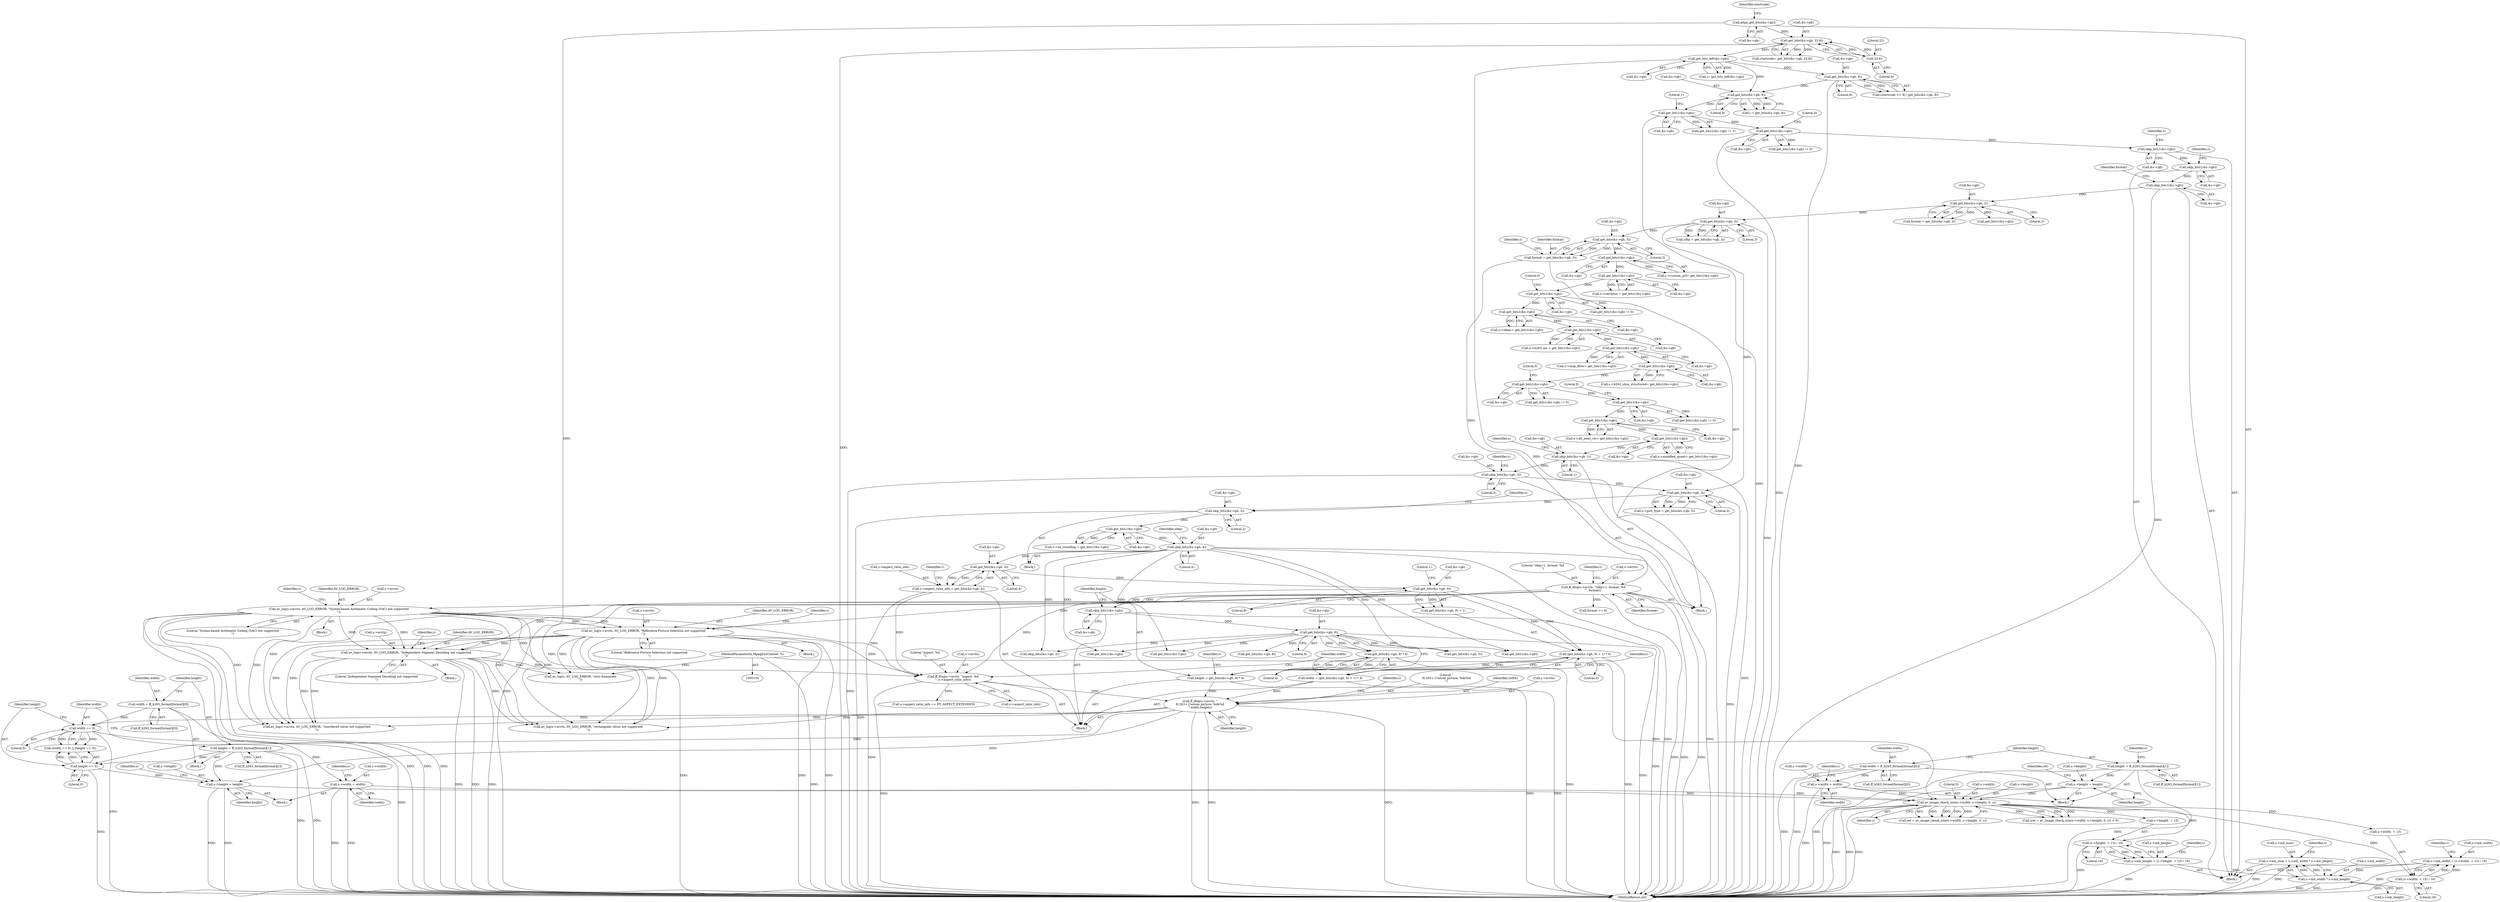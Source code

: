 digraph "0_libav_0a49a62f998747cfa564d98d36a459fe70d3299b@integer" {
"1001070" [label="(Call,s->mb_num = s->mb_width * s->mb_height)"];
"1001074" [label="(Call,s->mb_width * s->mb_height)"];
"1001048" [label="(Call,s->mb_width = (s->width  + 15) / 16)"];
"1001052" [label="(Call,(s->width  + 15) / 16)"];
"1001036" [label="(Call,av_image_check_size(s->width, s->height, 0, s))"];
"1000413" [label="(Call,s->width = width)"];
"1000313" [label="(Call,width = ff_h263_format[format][0])"];
"1000845" [label="(Call,s->width = width)"];
"1000836" [label="(Call,width == 0)"];
"1000762" [label="(Call,ff_dlog(s->avctx, \"\nH.263+ Custom picture: %dx%d\n\",width,height))"];
"1000727" [label="(Call,ff_dlog(s->avctx, \"aspect: %d\n\", s->aspect_ratio_info))"];
"1000454" [label="(Call,ff_dlog(s->avctx, \"ufep=1, format: %d\n\", format))"];
"1000446" [label="(Call,format = get_bits(&s->gb, 3))"];
"1000448" [label="(Call,get_bits(&s->gb, 3))"];
"1000435" [label="(Call,get_bits(&s->gb, 3))"];
"1000293" [label="(Call,get_bits(&s->gb, 3))"];
"1000286" [label="(Call,skip_bits1(&s->gb))"];
"1000281" [label="(Call,skip_bits1(&s->gb))"];
"1000276" [label="(Call,skip_bits1(&s->gb))"];
"1000260" [label="(Call,get_bits1(&s->gb))"];
"1000242" [label="(Call,get_bits1(&s->gb))"];
"1000208" [label="(Call,get_bits(&s->gb, 8))"];
"1000180" [label="(Call,get_bits(&s->gb, 8))"];
"1000161" [label="(Call,get_bits_left(&s->gb))"];
"1000150" [label="(Call,get_bits(&s->gb, 22-8))"];
"1000143" [label="(Call,align_get_bits(&s->gb))"];
"1000155" [label="(Call,22-8)"];
"1000568" [label="(Call,av_log(s->avctx, AV_LOG_ERROR, \"Independent Segment Decoding not supported\n\"))"];
"1000553" [label="(Call,av_log(s->avctx, AV_LOG_ERROR, \"Reference Picture Selection not supported\n\"))"];
"1000487" [label="(Call,av_log(s->avctx, AV_LOG_ERROR, \"Syntax-based Arithmetic Coding (SAC) not supported\n\"))"];
"1000717" [label="(Call,s->aspect_ratio_info = get_bits(&s->gb, 4))"];
"1000721" [label="(Call,get_bits(&s->gb, 4))"];
"1000703" [label="(Call,skip_bits(&s->gb, 4))"];
"1000698" [label="(Call,get_bits1(&s->gb))"];
"1000688" [label="(Call,skip_bits(&s->gb, 2))"];
"1000633" [label="(Call,get_bits(&s->gb, 3))"];
"1000607" [label="(Call,skip_bits(&s->gb, 3))"];
"1000601" [label="(Call,skip_bits(&s->gb, 1))"];
"1000587" [label="(Call,get_bits1(&s->gb))"];
"1000578" [label="(Call,get_bits1(&s->gb))"];
"1000561" [label="(Call,get_bits1(&s->gb))"];
"1000546" [label="(Call,get_bits1(&s->gb))"];
"1000539" [label="(Call,get_bits1(&s->gb))"];
"1000515" [label="(Call,get_bits1(&s->gb))"];
"1000506" [label="(Call,get_bits1(&s->gb))"];
"1000497" [label="(Call,get_bits1(&s->gb))"];
"1000480" [label="(Call,get_bits1(&s->gb))"];
"1000473" [label="(Call,get_bits1(&s->gb))"];
"1000464" [label="(Call,get_bits1(&s->gb))"];
"1000735" [label="(Call,width = (get_bits(&s->gb, 9) + 1) * 4)"];
"1000737" [label="(Call,(get_bits(&s->gb, 9) + 1) * 4)"];
"1000739" [label="(Call,get_bits(&s->gb, 9))"];
"1000752" [label="(Call,height = get_bits(&s->gb, 9) * 4)"];
"1000754" [label="(Call,get_bits(&s->gb, 9) * 4)"];
"1000755" [label="(Call,get_bits(&s->gb, 9))"];
"1000747" [label="(Call,skip_bits1(&s->gb))"];
"1000819" [label="(Call,width = ff_h263_format[format][0])"];
"1000850" [label="(Call,s->height = height)"];
"1000826" [label="(Call,height = ff_h263_format[format][1])"];
"1000839" [label="(Call,height == 0)"];
"1000418" [label="(Call,s->height = height)"];
"1000320" [label="(Call,height = ff_h263_format[format][1])"];
"1000135" [label="(MethodParameterIn,MpegEncContext *s)"];
"1001059" [label="(Call,s->mb_height = (s->height  + 15) / 16)"];
"1001063" [label="(Call,(s->height  + 15) / 16)"];
"1000481" [label="(Call,&s->gb)"];
"1000755" [label="(Call,get_bits(&s->gb, 9))"];
"1000754" [label="(Call,get_bits(&s->gb, 9) * 4)"];
"1000710" [label="(Identifier,ufep)"];
"1000721" [label="(Call,get_bits(&s->gb, 4))"];
"1000143" [label="(Call,align_get_bits(&s->gb))"];
"1000420" [label="(Identifier,s)"];
"1000261" [label="(Call,&s->gb)"];
"1000458" [label="(Literal,\"ufep=1, format: %d\n\")"];
"1000433" [label="(Call,ufep = get_bits(&s->gb, 3))"];
"1000747" [label="(Call,skip_bits1(&s->gb))"];
"1000735" [label="(Call,width = (get_bits(&s->gb, 9) + 1) * 4)"];
"1000448" [label="(Call,get_bits(&s->gb, 3))"];
"1001078" [label="(Call,s->mb_height)"];
"1001052" [label="(Call,(s->width  + 15) / 16)"];
"1000492" [label="(Literal,\"Syntax-based Arithmetic Coding (SAC) not supported\n\")"];
"1000711" [label="(Block,)"];
"1000960" [label="(Call,skip_bits(&s->gb, 2))"];
"1000498" [label="(Call,&s->gb)"];
"1000281" [label="(Call,skip_bits1(&s->gb))"];
"1001059" [label="(Call,s->mb_height = (s->height  + 15) / 16)"];
"1000572" [label="(Identifier,AV_LOG_ERROR)"];
"1000976" [label="(Call,get_bits1(&s->gb))"];
"1000315" [label="(Call,ff_h263_format[format][0])"];
"1000756" [label="(Call,&s->gb)"];
"1001070" [label="(Call,s->mb_num = s->mb_width * s->mb_height)"];
"1000578" [label="(Call,get_bits1(&s->gb))"];
"1000495" [label="(Identifier,s)"];
"1000445" [label="(Block,)"];
"1000417" [label="(Identifier,width)"];
"1000135" [label="(MethodParameterIn,MpegEncContext *s)"];
"1000606" [label="(Literal,1)"];
"1000480" [label="(Call,get_bits1(&s->gb))"];
"1000827" [label="(Identifier,height)"];
"1000836" [label="(Call,width == 0)"];
"1000784" [label="(Call,get_bits(&s->gb, 8))"];
"1000515" [label="(Call,get_bits1(&s->gb))"];
"1000839" [label="(Call,height == 0)"];
"1000713" [label="(Call,format == 6)"];
"1000265" [label="(Literal,0)"];
"1000558" [label="(Literal,\"Reference Picture Selection not supported\n\")"];
"1000689" [label="(Call,&s->gb)"];
"1000155" [label="(Call,22-8)"];
"1000845" [label="(Call,s->width = width)"];
"1000449" [label="(Call,&s->gb)"];
"1000588" [label="(Call,&s->gb)"];
"1000176" [label="(Call,(startcode << 8) | get_bits(&s->gb, 8))"];
"1000314" [label="(Identifier,width)"];
"1000608" [label="(Call,&s->gb)"];
"1000738" [label="(Call,get_bits(&s->gb, 9) + 1)"];
"1001058" [label="(Literal,16)"];
"1000746" [label="(Literal,4)"];
"1000322" [label="(Call,ff_h263_format[format][1])"];
"1000506" [label="(Call,get_bits1(&s->gb))"];
"1000243" [label="(Call,&s->gb)"];
"1000587" [label="(Call,get_bits1(&s->gb))"];
"1000638" [label="(Literal,3)"];
"1000292" [label="(Identifier,format)"];
"1000567" [label="(Block,)"];
"1001075" [label="(Call,s->mb_width)"];
"1000241" [label="(Call,get_bits1(&s->gb) != 1)"];
"1000507" [label="(Call,&s->gb)"];
"1000473" [label="(Call,get_bits1(&s->gb))"];
"1000456" [label="(Identifier,s)"];
"1000694" [label="(Call,s->no_rounding = get_bits1(&s->gb))"];
"1000460" [label="(Call,s->custom_pcf= get_bits1(&s->gb))"];
"1000750" [label="(Identifier,s)"];
"1000516" [label="(Call,&s->gb)"];
"1000772" [label="(Identifier,s)"];
"1000487" [label="(Call,av_log(s->avctx, AV_LOG_ERROR, \"Syntax-based Arithmetic Coding (SAC) not supported\n\"))"];
"1000553" [label="(Call,av_log(s->avctx, AV_LOG_ERROR, \"Reference Picture Selection not supported\n\"))"];
"1000826" [label="(Call,height = ff_h263_format[format][1])"];
"1000850" [label="(Call,s->height = height)"];
"1000307" [label="(Block,)"];
"1000770" [label="(Call,s->aspect_ratio_info == FF_ASPECT_EXTENDED)"];
"1000994" [label="(Call,get_bits1(&s->gb))"];
"1001035" [label="(Identifier,ret)"];
"1000462" [label="(Identifier,s)"];
"1000579" [label="(Call,&s->gb)"];
"1000453" [label="(Literal,3)"];
"1000722" [label="(Call,&s->gb)"];
"1000511" [label="(Call,s->loop_filter= get_bits1(&s->gb))"];
"1000493" [label="(Call,s->obmc= get_bits1(&s->gb))"];
"1000852" [label="(Identifier,s)"];
"1000419" [label="(Call,s->height)"];
"1000761" [label="(Literal,4)"];
"1001043" [label="(Literal,0)"];
"1000698" [label="(Call,get_bits1(&s->gb))"];
"1000634" [label="(Call,&s->gb)"];
"1000547" [label="(Call,&s->gb)"];
"1000545" [label="(Call,get_bits1(&s->gb) != 0)"];
"1000753" [label="(Identifier,height)"];
"1000766" [label="(Literal,\"\nH.263+ Custom picture: %dx%d\n\")"];
"1001084" [label="(Identifier,s)"];
"1000569" [label="(Call,s->avctx)"];
"1001026" [label="(Call,get_bits(&s->gb, 5))"];
"1000561" [label="(Call,get_bits1(&s->gb))"];
"1000156" [label="(Literal,22)"];
"1000564" [label="(Identifier,s)"];
"1000180" [label="(Call,get_bits(&s->gb, 8))"];
"1000573" [label="(Literal,\"Independent Segment Decoding not supported\n\")"];
"1000760" [label="(Literal,9)"];
"1000144" [label="(Call,&s->gb)"];
"1000260" [label="(Call,get_bits1(&s->gb))"];
"1000737" [label="(Call,(get_bits(&s->gb, 9) + 1) * 4)"];
"1001037" [label="(Call,s->width)"];
"1000455" [label="(Call,s->avctx)"];
"1000435" [label="(Call,get_bits(&s->gb, 3))"];
"1000699" [label="(Call,&s->gb)"];
"1000562" [label="(Call,&s->gb)"];
"1000289" [label="(Identifier,s)"];
"1000736" [label="(Identifier,width)"];
"1000159" [label="(Call,i= get_bits_left(&s->gb))"];
"1000849" [label="(Identifier,width)"];
"1000162" [label="(Call,&s->gb)"];
"1000485" [label="(Literal,0)"];
"1000837" [label="(Identifier,width)"];
"1001071" [label="(Call,s->mb_num)"];
"1001063" [label="(Call,(s->height  + 15) / 16)"];
"1001016" [label="(Call,av_log(s->avctx, AV_LOG_ERROR, \"unordered slices not supported\n\"))"];
"1000422" [label="(Identifier,height)"];
"1000242" [label="(Call,get_bits1(&s->gb))"];
"1000708" [label="(Literal,4)"];
"1001049" [label="(Call,s->mb_width)"];
"1000446" [label="(Call,format = get_bits(&s->gb, 3))"];
"1000818" [label="(Block,)"];
"1001048" [label="(Call,s->mb_width = (s->width  + 15) / 16)"];
"1000554" [label="(Call,s->avctx)"];
"1000151" [label="(Call,&s->gb)"];
"1000631" [label="(Identifier,s)"];
"1000716" [label="(Block,)"];
"1001044" [label="(Identifier,s)"];
"1000633" [label="(Call,get_bits(&s->gb, 3))"];
"1000629" [label="(Call,s->pict_type = get_bits(&s->gb, 3))"];
"1000551" [label="(Literal,0)"];
"1000320" [label="(Call,height = ff_h263_format[format][1])"];
"1000726" [label="(Literal,4)"];
"1000601" [label="(Call,skip_bits(&s->gb, 1))"];
"1001060" [label="(Call,s->mb_height)"];
"1000838" [label="(Literal,0)"];
"1000277" [label="(Call,&s->gb)"];
"1000835" [label="(Call,(width == 0) || (height == 0))"];
"1000157" [label="(Literal,8)"];
"1000426" [label="(Block,)"];
"1000819" [label="(Call,width = ff_h263_format[format][0])"];
"1000602" [label="(Call,&s->gb)"];
"1000568" [label="(Call,av_log(s->avctx, AV_LOG_ERROR, \"Independent Segment Decoding not supported\n\"))"];
"1000150" [label="(Call,get_bits(&s->gb, 22-8))"];
"1000276" [label="(Call,skip_bits1(&s->gb))"];
"1000583" [label="(Call,s->modified_quant= get_bits1(&s->gb))"];
"1000313" [label="(Call,width = ff_h263_format[format][0])"];
"1000486" [label="(Block,)"];
"1000502" [label="(Call,s->h263_aic = get_bits1(&s->gb))"];
"1000767" [label="(Identifier,width)"];
"1000209" [label="(Call,&s->gb)"];
"1000846" [label="(Call,s->width)"];
"1001072" [label="(Identifier,s)"];
"1000731" [label="(Literal,\"aspect: %d\n\")"];
"1000540" [label="(Call,&s->gb)"];
"1000497" [label="(Call,get_bits1(&s->gb))"];
"1000206" [label="(Call,i = get_bits(&s->gb, 8))"];
"1000752" [label="(Call,height = get_bits(&s->gb, 9) * 4)"];
"1000693" [label="(Literal,2)"];
"1000293" [label="(Call,get_bits(&s->gb, 3))"];
"1000607" [label="(Call,skip_bits(&s->gb, 3))"];
"1000718" [label="(Call,s->aspect_ratio_info)"];
"1000454" [label="(Call,ff_dlog(s->avctx, \"ufep=1, format: %d\n\", format))"];
"1000247" [label="(Literal,1)"];
"1000440" [label="(Literal,3)"];
"1000148" [label="(Call,startcode= get_bits(&s->gb, 22-8))"];
"1001001" [label="(Call,av_log(s->avctx, AV_LOG_ERROR, \"rectangular slices not supported\n\"))"];
"1000294" [label="(Call,&s->gb)"];
"1001064" [label="(Call,s->height  + 15)"];
"1001069" [label="(Literal,16)"];
"1000740" [label="(Call,&s->gb)"];
"1000566" [label="(Literal,0)"];
"1000321" [label="(Identifier,height)"];
"1000459" [label="(Identifier,format)"];
"1000333" [label="(Call,get_bits1(&s->gb))"];
"1000745" [label="(Literal,1)"];
"1000535" [label="(Call,s->h263_slice_structured= get_bits1(&s->gb))"];
"1000447" [label="(Identifier,format)"];
"1000727" [label="(Call,ff_dlog(s->avctx, \"aspect: %d\n\", s->aspect_ratio_info))"];
"1000286" [label="(Call,skip_bits1(&s->gb))"];
"1000744" [label="(Literal,9)"];
"1000841" [label="(Literal,0)"];
"1001040" [label="(Call,s->height)"];
"1000557" [label="(Identifier,AV_LOG_ERROR)"];
"1001036" [label="(Call,av_image_check_size(s->width, s->height, 0, s))"];
"1000418" [label="(Call,s->height = height)"];
"1000284" [label="(Identifier,s)"];
"1000539" [label="(Call,get_bits1(&s->gb))"];
"1000820" [label="(Identifier,width)"];
"1000161" [label="(Call,get_bits_left(&s->gb))"];
"1000732" [label="(Call,s->aspect_ratio_info)"];
"1000298" [label="(Literal,3)"];
"1000136" [label="(Block,)"];
"1000413" [label="(Call,s->width = width)"];
"1000739" [label="(Call,get_bits(&s->gb, 9))"];
"1000610" [label="(Identifier,s)"];
"1000491" [label="(Identifier,AV_LOG_ERROR)"];
"1000696" [label="(Identifier,s)"];
"1001034" [label="(Call,ret = av_image_check_size(s->width, s->height, 0, s))"];
"1000291" [label="(Call,format = get_bits(&s->gb, 3))"];
"1000728" [label="(Call,s->avctx)"];
"1000729" [label="(Identifier,s)"];
"1001053" [label="(Call,s->width  + 15)"];
"1000560" [label="(Call,get_bits1(&s->gb) != 0)"];
"1000474" [label="(Call,&s->gb)"];
"1000612" [label="(Literal,3)"];
"1000208" [label="(Call,get_bits(&s->gb, 8))"];
"1000703" [label="(Call,skip_bits(&s->gb, 4))"];
"1000552" [label="(Block,)"];
"1001074" [label="(Call,s->mb_width * s->mb_height)"];
"1000704" [label="(Call,&s->gb)"];
"1000574" [label="(Call,s->alt_inter_vlc= get_bits1(&s->gb))"];
"1000762" [label="(Call,ff_dlog(s->avctx, \"\nH.263+ Custom picture: %dx%d\n\",width,height))"];
"1000763" [label="(Call,s->avctx)"];
"1000828" [label="(Call,ff_h263_format[format][1])"];
"1001061" [label="(Identifier,s)"];
"1001033" [label="(Call,(ret = av_image_check_size(s->width, s->height, 0, s)) < 0)"];
"1000414" [label="(Call,s->width)"];
"1000880" [label="(Call,get_bits1(&s->gb))"];
"1000465" [label="(Call,&s->gb)"];
"1000857" [label="(Identifier,s)"];
"1000287" [label="(Call,&s->gb)"];
"1000748" [label="(Call,&s->gb)"];
"1000213" [label="(Literal,8)"];
"1000181" [label="(Call,&s->gb)"];
"1000329" [label="(Identifier,s)"];
"1000282" [label="(Call,&s->gb)"];
"1000851" [label="(Call,s->height)"];
"1000768" [label="(Identifier,height)"];
"1000185" [label="(Literal,8)"];
"1000910" [label="(Call,av_log(s, AV_LOG_ERROR, \"zero framerate\n\"))"];
"1000854" [label="(Identifier,height)"];
"1000546" [label="(Call,get_bits1(&s->gb))"];
"1000149" [label="(Identifier,startcode)"];
"1001103" [label="(MethodReturn,int)"];
"1000576" [label="(Identifier,s)"];
"1000479" [label="(Call,get_bits1(&s->gb) != 0)"];
"1000259" [label="(Call,get_bits1(&s->gb) != 0)"];
"1000688" [label="(Call,skip_bits(&s->gb, 2))"];
"1000469" [label="(Call,s->umvplus = get_bits1(&s->gb))"];
"1000821" [label="(Call,ff_h263_format[format][0])"];
"1000464" [label="(Call,get_bits1(&s->gb))"];
"1000488" [label="(Call,s->avctx)"];
"1000436" [label="(Call,&s->gb)"];
"1000840" [label="(Identifier,height)"];
"1000717" [label="(Call,s->aspect_ratio_info = get_bits(&s->gb, 4))"];
"1000764" [label="(Identifier,s)"];
"1001070" -> "1000136"  [label="AST: "];
"1001070" -> "1001074"  [label="CFG: "];
"1001071" -> "1001070"  [label="AST: "];
"1001074" -> "1001070"  [label="AST: "];
"1001084" -> "1001070"  [label="CFG: "];
"1001070" -> "1001103"  [label="DDG: "];
"1001070" -> "1001103"  [label="DDG: "];
"1001074" -> "1001070"  [label="DDG: "];
"1001074" -> "1001070"  [label="DDG: "];
"1001074" -> "1001078"  [label="CFG: "];
"1001075" -> "1001074"  [label="AST: "];
"1001078" -> "1001074"  [label="AST: "];
"1001074" -> "1001103"  [label="DDG: "];
"1001074" -> "1001103"  [label="DDG: "];
"1001048" -> "1001074"  [label="DDG: "];
"1001059" -> "1001074"  [label="DDG: "];
"1001048" -> "1000136"  [label="AST: "];
"1001048" -> "1001052"  [label="CFG: "];
"1001049" -> "1001048"  [label="AST: "];
"1001052" -> "1001048"  [label="AST: "];
"1001061" -> "1001048"  [label="CFG: "];
"1001048" -> "1001103"  [label="DDG: "];
"1001052" -> "1001048"  [label="DDG: "];
"1001052" -> "1001048"  [label="DDG: "];
"1001052" -> "1001058"  [label="CFG: "];
"1001053" -> "1001052"  [label="AST: "];
"1001058" -> "1001052"  [label="AST: "];
"1001052" -> "1001103"  [label="DDG: "];
"1001036" -> "1001052"  [label="DDG: "];
"1001036" -> "1001034"  [label="AST: "];
"1001036" -> "1001044"  [label="CFG: "];
"1001037" -> "1001036"  [label="AST: "];
"1001040" -> "1001036"  [label="AST: "];
"1001043" -> "1001036"  [label="AST: "];
"1001044" -> "1001036"  [label="AST: "];
"1001034" -> "1001036"  [label="CFG: "];
"1001036" -> "1001103"  [label="DDG: "];
"1001036" -> "1001103"  [label="DDG: "];
"1001036" -> "1001103"  [label="DDG: "];
"1001036" -> "1001033"  [label="DDG: "];
"1001036" -> "1001033"  [label="DDG: "];
"1001036" -> "1001033"  [label="DDG: "];
"1001036" -> "1001033"  [label="DDG: "];
"1001036" -> "1001034"  [label="DDG: "];
"1001036" -> "1001034"  [label="DDG: "];
"1001036" -> "1001034"  [label="DDG: "];
"1001036" -> "1001034"  [label="DDG: "];
"1000413" -> "1001036"  [label="DDG: "];
"1000845" -> "1001036"  [label="DDG: "];
"1000850" -> "1001036"  [label="DDG: "];
"1000418" -> "1001036"  [label="DDG: "];
"1000135" -> "1001036"  [label="DDG: "];
"1001036" -> "1001053"  [label="DDG: "];
"1001036" -> "1001063"  [label="DDG: "];
"1001036" -> "1001064"  [label="DDG: "];
"1000413" -> "1000307"  [label="AST: "];
"1000413" -> "1000417"  [label="CFG: "];
"1000414" -> "1000413"  [label="AST: "];
"1000417" -> "1000413"  [label="AST: "];
"1000420" -> "1000413"  [label="CFG: "];
"1000413" -> "1001103"  [label="DDG: "];
"1000313" -> "1000413"  [label="DDG: "];
"1000313" -> "1000307"  [label="AST: "];
"1000313" -> "1000315"  [label="CFG: "];
"1000314" -> "1000313"  [label="AST: "];
"1000315" -> "1000313"  [label="AST: "];
"1000321" -> "1000313"  [label="CFG: "];
"1000313" -> "1001103"  [label="DDG: "];
"1000313" -> "1001103"  [label="DDG: "];
"1000845" -> "1000711"  [label="AST: "];
"1000845" -> "1000849"  [label="CFG: "];
"1000846" -> "1000845"  [label="AST: "];
"1000849" -> "1000845"  [label="AST: "];
"1000852" -> "1000845"  [label="CFG: "];
"1000845" -> "1001103"  [label="DDG: "];
"1000845" -> "1001103"  [label="DDG: "];
"1000836" -> "1000845"  [label="DDG: "];
"1000836" -> "1000835"  [label="AST: "];
"1000836" -> "1000838"  [label="CFG: "];
"1000837" -> "1000836"  [label="AST: "];
"1000838" -> "1000836"  [label="AST: "];
"1000840" -> "1000836"  [label="CFG: "];
"1000835" -> "1000836"  [label="CFG: "];
"1000836" -> "1001103"  [label="DDG: "];
"1000836" -> "1000835"  [label="DDG: "];
"1000836" -> "1000835"  [label="DDG: "];
"1000762" -> "1000836"  [label="DDG: "];
"1000819" -> "1000836"  [label="DDG: "];
"1000762" -> "1000716"  [label="AST: "];
"1000762" -> "1000768"  [label="CFG: "];
"1000763" -> "1000762"  [label="AST: "];
"1000766" -> "1000762"  [label="AST: "];
"1000767" -> "1000762"  [label="AST: "];
"1000768" -> "1000762"  [label="AST: "];
"1000772" -> "1000762"  [label="CFG: "];
"1000762" -> "1001103"  [label="DDG: "];
"1000762" -> "1001103"  [label="DDG: "];
"1000762" -> "1001103"  [label="DDG: "];
"1000727" -> "1000762"  [label="DDG: "];
"1000735" -> "1000762"  [label="DDG: "];
"1000752" -> "1000762"  [label="DDG: "];
"1000762" -> "1000839"  [label="DDG: "];
"1000762" -> "1000850"  [label="DDG: "];
"1000762" -> "1001001"  [label="DDG: "];
"1000762" -> "1001016"  [label="DDG: "];
"1000727" -> "1000716"  [label="AST: "];
"1000727" -> "1000732"  [label="CFG: "];
"1000728" -> "1000727"  [label="AST: "];
"1000731" -> "1000727"  [label="AST: "];
"1000732" -> "1000727"  [label="AST: "];
"1000736" -> "1000727"  [label="CFG: "];
"1000727" -> "1001103"  [label="DDG: "];
"1000454" -> "1000727"  [label="DDG: "];
"1000568" -> "1000727"  [label="DDG: "];
"1000553" -> "1000727"  [label="DDG: "];
"1000487" -> "1000727"  [label="DDG: "];
"1000717" -> "1000727"  [label="DDG: "];
"1000727" -> "1000770"  [label="DDG: "];
"1000454" -> "1000445"  [label="AST: "];
"1000454" -> "1000459"  [label="CFG: "];
"1000455" -> "1000454"  [label="AST: "];
"1000458" -> "1000454"  [label="AST: "];
"1000459" -> "1000454"  [label="AST: "];
"1000462" -> "1000454"  [label="CFG: "];
"1000454" -> "1001103"  [label="DDG: "];
"1000454" -> "1001103"  [label="DDG: "];
"1000454" -> "1001103"  [label="DDG: "];
"1000446" -> "1000454"  [label="DDG: "];
"1000454" -> "1000487"  [label="DDG: "];
"1000454" -> "1000553"  [label="DDG: "];
"1000454" -> "1000568"  [label="DDG: "];
"1000454" -> "1000713"  [label="DDG: "];
"1000454" -> "1001001"  [label="DDG: "];
"1000454" -> "1001016"  [label="DDG: "];
"1000446" -> "1000445"  [label="AST: "];
"1000446" -> "1000448"  [label="CFG: "];
"1000447" -> "1000446"  [label="AST: "];
"1000448" -> "1000446"  [label="AST: "];
"1000456" -> "1000446"  [label="CFG: "];
"1000448" -> "1000446"  [label="DDG: "];
"1000448" -> "1000446"  [label="DDG: "];
"1000448" -> "1000453"  [label="CFG: "];
"1000449" -> "1000448"  [label="AST: "];
"1000453" -> "1000448"  [label="AST: "];
"1000435" -> "1000448"  [label="DDG: "];
"1000448" -> "1000464"  [label="DDG: "];
"1000435" -> "1000433"  [label="AST: "];
"1000435" -> "1000440"  [label="CFG: "];
"1000436" -> "1000435"  [label="AST: "];
"1000440" -> "1000435"  [label="AST: "];
"1000433" -> "1000435"  [label="CFG: "];
"1000435" -> "1001103"  [label="DDG: "];
"1000435" -> "1000433"  [label="DDG: "];
"1000435" -> "1000433"  [label="DDG: "];
"1000293" -> "1000435"  [label="DDG: "];
"1000435" -> "1000633"  [label="DDG: "];
"1000293" -> "1000291"  [label="AST: "];
"1000293" -> "1000298"  [label="CFG: "];
"1000294" -> "1000293"  [label="AST: "];
"1000298" -> "1000293"  [label="AST: "];
"1000291" -> "1000293"  [label="CFG: "];
"1000293" -> "1000291"  [label="DDG: "];
"1000293" -> "1000291"  [label="DDG: "];
"1000286" -> "1000293"  [label="DDG: "];
"1000293" -> "1000333"  [label="DDG: "];
"1000286" -> "1000136"  [label="AST: "];
"1000286" -> "1000287"  [label="CFG: "];
"1000287" -> "1000286"  [label="AST: "];
"1000292" -> "1000286"  [label="CFG: "];
"1000286" -> "1001103"  [label="DDG: "];
"1000281" -> "1000286"  [label="DDG: "];
"1000281" -> "1000136"  [label="AST: "];
"1000281" -> "1000282"  [label="CFG: "];
"1000282" -> "1000281"  [label="AST: "];
"1000289" -> "1000281"  [label="CFG: "];
"1000276" -> "1000281"  [label="DDG: "];
"1000276" -> "1000136"  [label="AST: "];
"1000276" -> "1000277"  [label="CFG: "];
"1000277" -> "1000276"  [label="AST: "];
"1000284" -> "1000276"  [label="CFG: "];
"1000260" -> "1000276"  [label="DDG: "];
"1000260" -> "1000259"  [label="AST: "];
"1000260" -> "1000261"  [label="CFG: "];
"1000261" -> "1000260"  [label="AST: "];
"1000265" -> "1000260"  [label="CFG: "];
"1000260" -> "1001103"  [label="DDG: "];
"1000260" -> "1000259"  [label="DDG: "];
"1000242" -> "1000260"  [label="DDG: "];
"1000242" -> "1000241"  [label="AST: "];
"1000242" -> "1000243"  [label="CFG: "];
"1000243" -> "1000242"  [label="AST: "];
"1000247" -> "1000242"  [label="CFG: "];
"1000242" -> "1001103"  [label="DDG: "];
"1000242" -> "1000241"  [label="DDG: "];
"1000208" -> "1000242"  [label="DDG: "];
"1000208" -> "1000206"  [label="AST: "];
"1000208" -> "1000213"  [label="CFG: "];
"1000209" -> "1000208"  [label="AST: "];
"1000213" -> "1000208"  [label="AST: "];
"1000206" -> "1000208"  [label="CFG: "];
"1000208" -> "1000206"  [label="DDG: "];
"1000208" -> "1000206"  [label="DDG: "];
"1000180" -> "1000208"  [label="DDG: "];
"1000161" -> "1000208"  [label="DDG: "];
"1000180" -> "1000176"  [label="AST: "];
"1000180" -> "1000185"  [label="CFG: "];
"1000181" -> "1000180"  [label="AST: "];
"1000185" -> "1000180"  [label="AST: "];
"1000176" -> "1000180"  [label="CFG: "];
"1000180" -> "1001103"  [label="DDG: "];
"1000180" -> "1000176"  [label="DDG: "];
"1000180" -> "1000176"  [label="DDG: "];
"1000161" -> "1000180"  [label="DDG: "];
"1000161" -> "1000159"  [label="AST: "];
"1000161" -> "1000162"  [label="CFG: "];
"1000162" -> "1000161"  [label="AST: "];
"1000159" -> "1000161"  [label="CFG: "];
"1000161" -> "1001103"  [label="DDG: "];
"1000161" -> "1000159"  [label="DDG: "];
"1000150" -> "1000161"  [label="DDG: "];
"1000150" -> "1000148"  [label="AST: "];
"1000150" -> "1000155"  [label="CFG: "];
"1000151" -> "1000150"  [label="AST: "];
"1000155" -> "1000150"  [label="AST: "];
"1000148" -> "1000150"  [label="CFG: "];
"1000150" -> "1001103"  [label="DDG: "];
"1000150" -> "1000148"  [label="DDG: "];
"1000150" -> "1000148"  [label="DDG: "];
"1000143" -> "1000150"  [label="DDG: "];
"1000155" -> "1000150"  [label="DDG: "];
"1000155" -> "1000150"  [label="DDG: "];
"1000143" -> "1000136"  [label="AST: "];
"1000143" -> "1000144"  [label="CFG: "];
"1000144" -> "1000143"  [label="AST: "];
"1000149" -> "1000143"  [label="CFG: "];
"1000143" -> "1001103"  [label="DDG: "];
"1000155" -> "1000157"  [label="CFG: "];
"1000156" -> "1000155"  [label="AST: "];
"1000157" -> "1000155"  [label="AST: "];
"1000568" -> "1000567"  [label="AST: "];
"1000568" -> "1000573"  [label="CFG: "];
"1000569" -> "1000568"  [label="AST: "];
"1000572" -> "1000568"  [label="AST: "];
"1000573" -> "1000568"  [label="AST: "];
"1000576" -> "1000568"  [label="CFG: "];
"1000568" -> "1001103"  [label="DDG: "];
"1000568" -> "1001103"  [label="DDG: "];
"1000568" -> "1001103"  [label="DDG: "];
"1000553" -> "1000568"  [label="DDG: "];
"1000553" -> "1000568"  [label="DDG: "];
"1000487" -> "1000568"  [label="DDG: "];
"1000487" -> "1000568"  [label="DDG: "];
"1000568" -> "1000910"  [label="DDG: "];
"1000568" -> "1001001"  [label="DDG: "];
"1000568" -> "1001001"  [label="DDG: "];
"1000568" -> "1001016"  [label="DDG: "];
"1000568" -> "1001016"  [label="DDG: "];
"1000553" -> "1000552"  [label="AST: "];
"1000553" -> "1000558"  [label="CFG: "];
"1000554" -> "1000553"  [label="AST: "];
"1000557" -> "1000553"  [label="AST: "];
"1000558" -> "1000553"  [label="AST: "];
"1000564" -> "1000553"  [label="CFG: "];
"1000553" -> "1001103"  [label="DDG: "];
"1000553" -> "1001103"  [label="DDG: "];
"1000553" -> "1001103"  [label="DDG: "];
"1000487" -> "1000553"  [label="DDG: "];
"1000487" -> "1000553"  [label="DDG: "];
"1000553" -> "1000910"  [label="DDG: "];
"1000553" -> "1001001"  [label="DDG: "];
"1000553" -> "1001001"  [label="DDG: "];
"1000553" -> "1001016"  [label="DDG: "];
"1000553" -> "1001016"  [label="DDG: "];
"1000487" -> "1000486"  [label="AST: "];
"1000487" -> "1000492"  [label="CFG: "];
"1000488" -> "1000487"  [label="AST: "];
"1000491" -> "1000487"  [label="AST: "];
"1000492" -> "1000487"  [label="AST: "];
"1000495" -> "1000487"  [label="CFG: "];
"1000487" -> "1001103"  [label="DDG: "];
"1000487" -> "1001103"  [label="DDG: "];
"1000487" -> "1001103"  [label="DDG: "];
"1000487" -> "1000910"  [label="DDG: "];
"1000487" -> "1001001"  [label="DDG: "];
"1000487" -> "1001001"  [label="DDG: "];
"1000487" -> "1001016"  [label="DDG: "];
"1000487" -> "1001016"  [label="DDG: "];
"1000717" -> "1000716"  [label="AST: "];
"1000717" -> "1000721"  [label="CFG: "];
"1000718" -> "1000717"  [label="AST: "];
"1000721" -> "1000717"  [label="AST: "];
"1000729" -> "1000717"  [label="CFG: "];
"1000717" -> "1001103"  [label="DDG: "];
"1000721" -> "1000717"  [label="DDG: "];
"1000721" -> "1000717"  [label="DDG: "];
"1000721" -> "1000726"  [label="CFG: "];
"1000722" -> "1000721"  [label="AST: "];
"1000726" -> "1000721"  [label="AST: "];
"1000703" -> "1000721"  [label="DDG: "];
"1000721" -> "1000739"  [label="DDG: "];
"1000703" -> "1000426"  [label="AST: "];
"1000703" -> "1000708"  [label="CFG: "];
"1000704" -> "1000703"  [label="AST: "];
"1000708" -> "1000703"  [label="AST: "];
"1000710" -> "1000703"  [label="CFG: "];
"1000703" -> "1001103"  [label="DDG: "];
"1000703" -> "1001103"  [label="DDG: "];
"1000698" -> "1000703"  [label="DDG: "];
"1000703" -> "1000880"  [label="DDG: "];
"1000703" -> "1000960"  [label="DDG: "];
"1000703" -> "1000976"  [label="DDG: "];
"1000703" -> "1000994"  [label="DDG: "];
"1000703" -> "1001026"  [label="DDG: "];
"1000698" -> "1000694"  [label="AST: "];
"1000698" -> "1000699"  [label="CFG: "];
"1000699" -> "1000698"  [label="AST: "];
"1000694" -> "1000698"  [label="CFG: "];
"1000698" -> "1000694"  [label="DDG: "];
"1000688" -> "1000698"  [label="DDG: "];
"1000688" -> "1000426"  [label="AST: "];
"1000688" -> "1000693"  [label="CFG: "];
"1000689" -> "1000688"  [label="AST: "];
"1000693" -> "1000688"  [label="AST: "];
"1000696" -> "1000688"  [label="CFG: "];
"1000688" -> "1001103"  [label="DDG: "];
"1000633" -> "1000688"  [label="DDG: "];
"1000633" -> "1000629"  [label="AST: "];
"1000633" -> "1000638"  [label="CFG: "];
"1000634" -> "1000633"  [label="AST: "];
"1000638" -> "1000633"  [label="AST: "];
"1000629" -> "1000633"  [label="CFG: "];
"1000633" -> "1001103"  [label="DDG: "];
"1000633" -> "1000629"  [label="DDG: "];
"1000633" -> "1000629"  [label="DDG: "];
"1000607" -> "1000633"  [label="DDG: "];
"1000607" -> "1000445"  [label="AST: "];
"1000607" -> "1000612"  [label="CFG: "];
"1000608" -> "1000607"  [label="AST: "];
"1000612" -> "1000607"  [label="AST: "];
"1000631" -> "1000607"  [label="CFG: "];
"1000607" -> "1001103"  [label="DDG: "];
"1000601" -> "1000607"  [label="DDG: "];
"1000601" -> "1000445"  [label="AST: "];
"1000601" -> "1000606"  [label="CFG: "];
"1000602" -> "1000601"  [label="AST: "];
"1000606" -> "1000601"  [label="AST: "];
"1000610" -> "1000601"  [label="CFG: "];
"1000601" -> "1001103"  [label="DDG: "];
"1000587" -> "1000601"  [label="DDG: "];
"1000587" -> "1000583"  [label="AST: "];
"1000587" -> "1000588"  [label="CFG: "];
"1000588" -> "1000587"  [label="AST: "];
"1000583" -> "1000587"  [label="CFG: "];
"1000587" -> "1000583"  [label="DDG: "];
"1000578" -> "1000587"  [label="DDG: "];
"1000578" -> "1000574"  [label="AST: "];
"1000578" -> "1000579"  [label="CFG: "];
"1000579" -> "1000578"  [label="AST: "];
"1000574" -> "1000578"  [label="CFG: "];
"1000578" -> "1000574"  [label="DDG: "];
"1000561" -> "1000578"  [label="DDG: "];
"1000561" -> "1000560"  [label="AST: "];
"1000561" -> "1000562"  [label="CFG: "];
"1000562" -> "1000561"  [label="AST: "];
"1000566" -> "1000561"  [label="CFG: "];
"1000561" -> "1000560"  [label="DDG: "];
"1000546" -> "1000561"  [label="DDG: "];
"1000546" -> "1000545"  [label="AST: "];
"1000546" -> "1000547"  [label="CFG: "];
"1000547" -> "1000546"  [label="AST: "];
"1000551" -> "1000546"  [label="CFG: "];
"1000546" -> "1000545"  [label="DDG: "];
"1000539" -> "1000546"  [label="DDG: "];
"1000539" -> "1000535"  [label="AST: "];
"1000539" -> "1000540"  [label="CFG: "];
"1000540" -> "1000539"  [label="AST: "];
"1000535" -> "1000539"  [label="CFG: "];
"1000539" -> "1000535"  [label="DDG: "];
"1000515" -> "1000539"  [label="DDG: "];
"1000515" -> "1000511"  [label="AST: "];
"1000515" -> "1000516"  [label="CFG: "];
"1000516" -> "1000515"  [label="AST: "];
"1000511" -> "1000515"  [label="CFG: "];
"1000515" -> "1000511"  [label="DDG: "];
"1000506" -> "1000515"  [label="DDG: "];
"1000506" -> "1000502"  [label="AST: "];
"1000506" -> "1000507"  [label="CFG: "];
"1000507" -> "1000506"  [label="AST: "];
"1000502" -> "1000506"  [label="CFG: "];
"1000506" -> "1000502"  [label="DDG: "];
"1000497" -> "1000506"  [label="DDG: "];
"1000497" -> "1000493"  [label="AST: "];
"1000497" -> "1000498"  [label="CFG: "];
"1000498" -> "1000497"  [label="AST: "];
"1000493" -> "1000497"  [label="CFG: "];
"1000497" -> "1000493"  [label="DDG: "];
"1000480" -> "1000497"  [label="DDG: "];
"1000480" -> "1000479"  [label="AST: "];
"1000480" -> "1000481"  [label="CFG: "];
"1000481" -> "1000480"  [label="AST: "];
"1000485" -> "1000480"  [label="CFG: "];
"1000480" -> "1000479"  [label="DDG: "];
"1000473" -> "1000480"  [label="DDG: "];
"1000473" -> "1000469"  [label="AST: "];
"1000473" -> "1000474"  [label="CFG: "];
"1000474" -> "1000473"  [label="AST: "];
"1000469" -> "1000473"  [label="CFG: "];
"1000473" -> "1000469"  [label="DDG: "];
"1000464" -> "1000473"  [label="DDG: "];
"1000464" -> "1000460"  [label="AST: "];
"1000464" -> "1000465"  [label="CFG: "];
"1000465" -> "1000464"  [label="AST: "];
"1000460" -> "1000464"  [label="CFG: "];
"1000464" -> "1000460"  [label="DDG: "];
"1000735" -> "1000716"  [label="AST: "];
"1000735" -> "1000737"  [label="CFG: "];
"1000736" -> "1000735"  [label="AST: "];
"1000737" -> "1000735"  [label="AST: "];
"1000750" -> "1000735"  [label="CFG: "];
"1000735" -> "1001103"  [label="DDG: "];
"1000737" -> "1000735"  [label="DDG: "];
"1000737" -> "1000735"  [label="DDG: "];
"1000737" -> "1000746"  [label="CFG: "];
"1000738" -> "1000737"  [label="AST: "];
"1000746" -> "1000737"  [label="AST: "];
"1000737" -> "1001103"  [label="DDG: "];
"1000739" -> "1000737"  [label="DDG: "];
"1000739" -> "1000737"  [label="DDG: "];
"1000739" -> "1000738"  [label="AST: "];
"1000739" -> "1000744"  [label="CFG: "];
"1000740" -> "1000739"  [label="AST: "];
"1000744" -> "1000739"  [label="AST: "];
"1000745" -> "1000739"  [label="CFG: "];
"1000739" -> "1000738"  [label="DDG: "];
"1000739" -> "1000738"  [label="DDG: "];
"1000739" -> "1000747"  [label="DDG: "];
"1000752" -> "1000716"  [label="AST: "];
"1000752" -> "1000754"  [label="CFG: "];
"1000753" -> "1000752"  [label="AST: "];
"1000754" -> "1000752"  [label="AST: "];
"1000764" -> "1000752"  [label="CFG: "];
"1000752" -> "1001103"  [label="DDG: "];
"1000754" -> "1000752"  [label="DDG: "];
"1000754" -> "1000752"  [label="DDG: "];
"1000754" -> "1000761"  [label="CFG: "];
"1000755" -> "1000754"  [label="AST: "];
"1000761" -> "1000754"  [label="AST: "];
"1000754" -> "1001103"  [label="DDG: "];
"1000755" -> "1000754"  [label="DDG: "];
"1000755" -> "1000754"  [label="DDG: "];
"1000755" -> "1000760"  [label="CFG: "];
"1000756" -> "1000755"  [label="AST: "];
"1000760" -> "1000755"  [label="AST: "];
"1000761" -> "1000755"  [label="CFG: "];
"1000755" -> "1001103"  [label="DDG: "];
"1000747" -> "1000755"  [label="DDG: "];
"1000755" -> "1000784"  [label="DDG: "];
"1000755" -> "1000880"  [label="DDG: "];
"1000755" -> "1000960"  [label="DDG: "];
"1000755" -> "1000976"  [label="DDG: "];
"1000755" -> "1000994"  [label="DDG: "];
"1000755" -> "1001026"  [label="DDG: "];
"1000747" -> "1000716"  [label="AST: "];
"1000747" -> "1000748"  [label="CFG: "];
"1000748" -> "1000747"  [label="AST: "];
"1000753" -> "1000747"  [label="CFG: "];
"1000747" -> "1001103"  [label="DDG: "];
"1000819" -> "1000818"  [label="AST: "];
"1000819" -> "1000821"  [label="CFG: "];
"1000820" -> "1000819"  [label="AST: "];
"1000821" -> "1000819"  [label="AST: "];
"1000827" -> "1000819"  [label="CFG: "];
"1000819" -> "1001103"  [label="DDG: "];
"1000850" -> "1000711"  [label="AST: "];
"1000850" -> "1000854"  [label="CFG: "];
"1000851" -> "1000850"  [label="AST: "];
"1000854" -> "1000850"  [label="AST: "];
"1000857" -> "1000850"  [label="CFG: "];
"1000850" -> "1001103"  [label="DDG: "];
"1000850" -> "1001103"  [label="DDG: "];
"1000826" -> "1000850"  [label="DDG: "];
"1000839" -> "1000850"  [label="DDG: "];
"1000826" -> "1000818"  [label="AST: "];
"1000826" -> "1000828"  [label="CFG: "];
"1000827" -> "1000826"  [label="AST: "];
"1000828" -> "1000826"  [label="AST: "];
"1000837" -> "1000826"  [label="CFG: "];
"1000826" -> "1001103"  [label="DDG: "];
"1000826" -> "1001103"  [label="DDG: "];
"1000826" -> "1000839"  [label="DDG: "];
"1000839" -> "1000835"  [label="AST: "];
"1000839" -> "1000841"  [label="CFG: "];
"1000840" -> "1000839"  [label="AST: "];
"1000841" -> "1000839"  [label="AST: "];
"1000835" -> "1000839"  [label="CFG: "];
"1000839" -> "1001103"  [label="DDG: "];
"1000839" -> "1000835"  [label="DDG: "];
"1000839" -> "1000835"  [label="DDG: "];
"1000418" -> "1000307"  [label="AST: "];
"1000418" -> "1000422"  [label="CFG: "];
"1000419" -> "1000418"  [label="AST: "];
"1000422" -> "1000418"  [label="AST: "];
"1001035" -> "1000418"  [label="CFG: "];
"1000418" -> "1001103"  [label="DDG: "];
"1000320" -> "1000418"  [label="DDG: "];
"1000320" -> "1000307"  [label="AST: "];
"1000320" -> "1000322"  [label="CFG: "];
"1000321" -> "1000320"  [label="AST: "];
"1000322" -> "1000320"  [label="AST: "];
"1000329" -> "1000320"  [label="CFG: "];
"1000320" -> "1001103"  [label="DDG: "];
"1000320" -> "1001103"  [label="DDG: "];
"1000135" -> "1000134"  [label="AST: "];
"1000135" -> "1001103"  [label="DDG: "];
"1000135" -> "1000910"  [label="DDG: "];
"1001059" -> "1000136"  [label="AST: "];
"1001059" -> "1001063"  [label="CFG: "];
"1001060" -> "1001059"  [label="AST: "];
"1001063" -> "1001059"  [label="AST: "];
"1001072" -> "1001059"  [label="CFG: "];
"1001059" -> "1001103"  [label="DDG: "];
"1001063" -> "1001059"  [label="DDG: "];
"1001063" -> "1001059"  [label="DDG: "];
"1001063" -> "1001069"  [label="CFG: "];
"1001064" -> "1001063"  [label="AST: "];
"1001069" -> "1001063"  [label="AST: "];
"1001063" -> "1001103"  [label="DDG: "];
}
